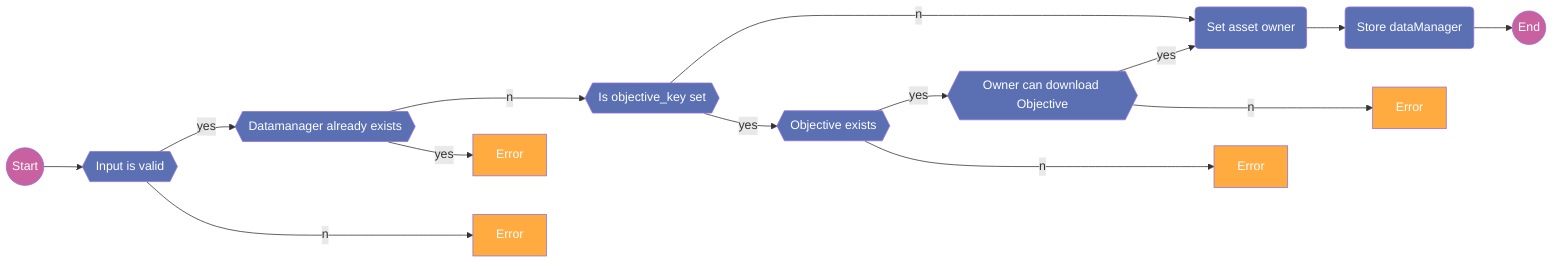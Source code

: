 graph LR
%% Nodes definition
start((Start))

input_valid{{Input is valid}}
err_input_valid[Error]

dm_exists{{Datamanager already exists}}
err_dm_exists[Error]

obj_owner{{Owner can download Objective}}
err_obj_owner[Error]

set_owner(Set asset owner)

obj_set{{Is objective_key set}}

store_dm(Store dataManager)

obj_exists{{Objective exists}}
err_obj_exists[Error]

End1((End))

%% Dependency graph
start --> input_valid

input_valid --yes--> dm_exists
input_valid --no--> err_input_valid

dm_exists --no--> obj_set
dm_exists --yes--> err_dm_exists

obj_set --no--> set_owner
obj_set --yes--> obj_exists

obj_exists --yes--> obj_owner
obj_exists --no--> err_obj_exists

obj_owner --yes--> set_owner
obj_owner --no--> err_obj_owner

set_owner --> store_dm

store_dm --> End1

%% Style
classDef default fill:#5b6fb3,color:#ffffff;
classDef startEnd fill:#C961A1,color:#ffffff;
classDef error fill:#ffab40,color:#ffffff;

class start,End1 startEnd;
class err_input_valid,err_dm_exists,err_obj_exists,err_obj_owner error;